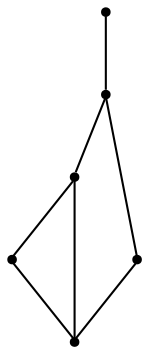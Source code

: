 graph {
  node [shape=point,comment="{\"directed\":false,\"doi\":\"10.1007/978-3-030-04414-5_25\",\"figure\":\"1 (3)\"}"]

  v0 [pos="1393.084467454121,266.2350844573335"]
  v1 [pos="1293.068534440126,366.24978773578937"]
  v2 [pos="1359.7458231161227,399.5880274609112"]
  v3 [pos="1326.4071787781245,299.5733202082279"]
  v4 [pos="1259.7298901021277,232.89684870643907"]
  v5 [pos="1226.3912457641293,332.9115559591223"]

  v0 -- v3 [id="-1",pos="1393.084467454121,266.2350844573335 1326.407083395498,266.2350844573335 1326.407083395498,266.2350844573335 1326.407083395498,266.2350844573335 1326.4071787781245,299.5733202082279 1326.4071787781245,299.5733202082279 1326.4071787781245,299.5733202082279"]
  v2 -- v5 [id="-2",pos="1359.7458231161227,399.5880274609112 1226.3911503815027,399.5880274609112 1226.3911503815027,399.5880274609112 1226.3911503815027,399.5880274609112 1226.3912457641293,332.9115559591223 1226.3912457641293,332.9115559591223 1226.3912457641293,332.9115559591223"]
  v5 -- v4 [id="-3",pos="1226.3912457641293,332.9115559591223 1226.3911503815027,232.89684870643907 1226.3911503815027,232.89684870643907 1226.3911503815027,232.89684870643907 1259.7298901021277,232.89684870643907 1259.7298901021277,232.89684870643907 1259.7298901021277,232.89684870643907"]
  v4 -- v0 [id="-11",pos="1259.7298901021277,232.89684870643907 1393.0843720714945,232.89684870643907 1393.0843720714945,232.89684870643907 1393.0843720714945,232.89684870643907 1393.084467454121,266.2350844573335 1393.084467454121,266.2350844573335 1393.084467454121,266.2350844573335"]
  v3 -- v4 [id="-17",pos="1326.4071787781245,299.5733202082279 1259.7297947195011,299.5733202082279 1259.7297947195011,299.5733202082279 1259.7297947195011,299.5733202082279 1259.7298901021277,232.89684870643907 1259.7298901021277,232.89684870643907 1259.7298901021277,232.89684870643907"]
  v2 -- v0 [id="-18",pos="1359.7458231161227,399.5880274609112 1393.0843720714945,399.5880274609112 1393.0843720714945,399.5880274609112 1393.0843720714945,399.5880274609112 1393.084467454121,266.2350844573335 1393.084467454121,266.2350844573335 1393.084467454121,266.2350844573335"]
  v1 -- v2 [id="-20",pos="1293.068534440126,366.24978773578937 1359.7457277334963,366.2497917100168 1359.7457277334963,366.2497917100168 1359.7457277334963,366.2497917100168 1359.7458231161227,399.5880274609112 1359.7458231161227,399.5880274609112 1359.7458231161227,399.5880274609112"]
}